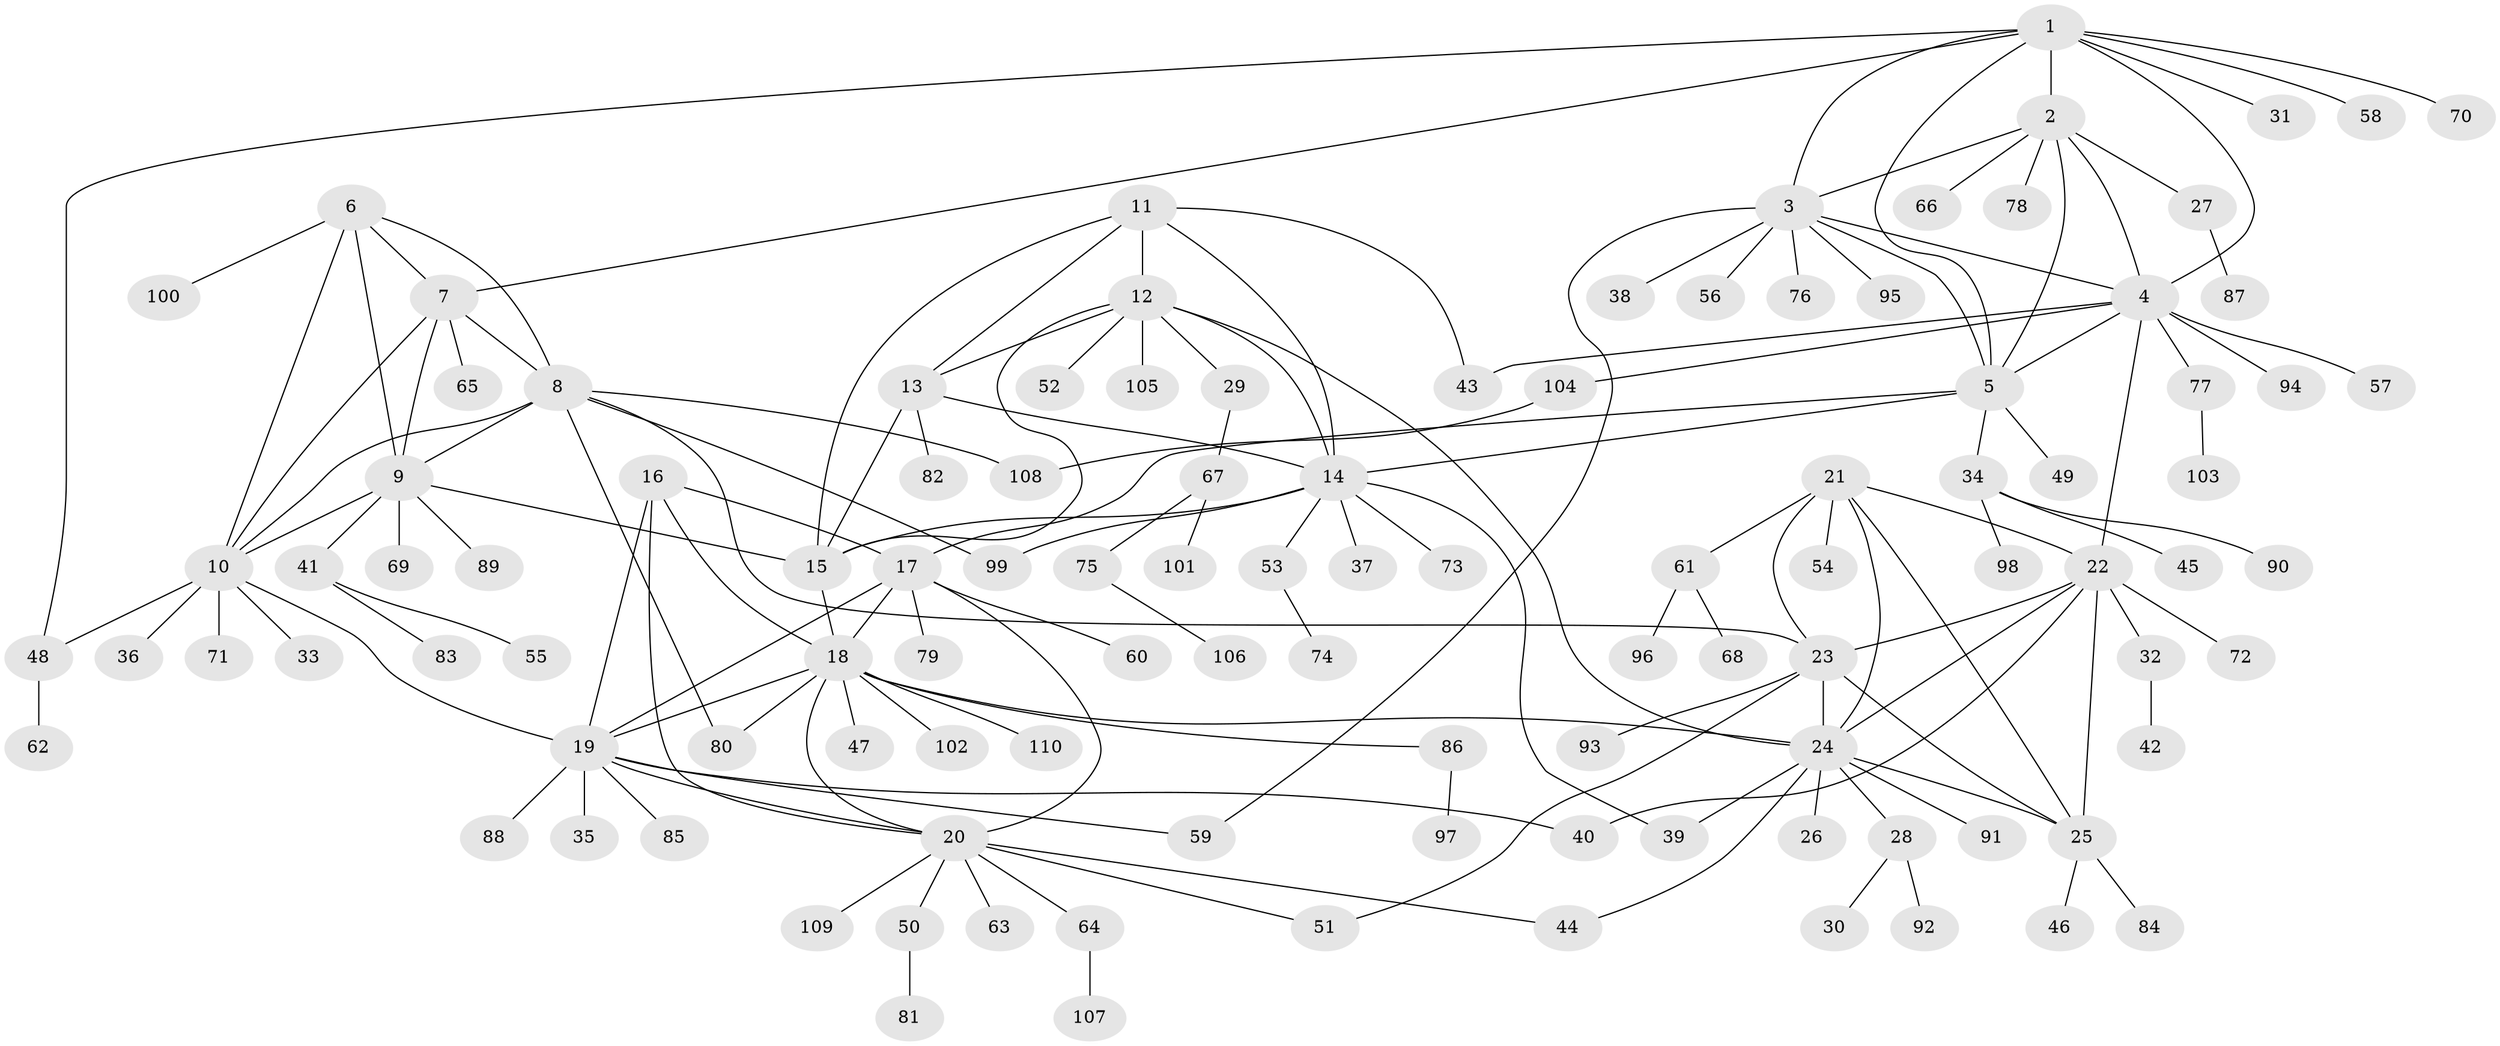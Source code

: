 // Generated by graph-tools (version 1.1) at 2025/50/03/09/25 03:50:30]
// undirected, 110 vertices, 155 edges
graph export_dot {
graph [start="1"]
  node [color=gray90,style=filled];
  1;
  2;
  3;
  4;
  5;
  6;
  7;
  8;
  9;
  10;
  11;
  12;
  13;
  14;
  15;
  16;
  17;
  18;
  19;
  20;
  21;
  22;
  23;
  24;
  25;
  26;
  27;
  28;
  29;
  30;
  31;
  32;
  33;
  34;
  35;
  36;
  37;
  38;
  39;
  40;
  41;
  42;
  43;
  44;
  45;
  46;
  47;
  48;
  49;
  50;
  51;
  52;
  53;
  54;
  55;
  56;
  57;
  58;
  59;
  60;
  61;
  62;
  63;
  64;
  65;
  66;
  67;
  68;
  69;
  70;
  71;
  72;
  73;
  74;
  75;
  76;
  77;
  78;
  79;
  80;
  81;
  82;
  83;
  84;
  85;
  86;
  87;
  88;
  89;
  90;
  91;
  92;
  93;
  94;
  95;
  96;
  97;
  98;
  99;
  100;
  101;
  102;
  103;
  104;
  105;
  106;
  107;
  108;
  109;
  110;
  1 -- 2;
  1 -- 3;
  1 -- 4;
  1 -- 5;
  1 -- 7;
  1 -- 31;
  1 -- 48;
  1 -- 58;
  1 -- 70;
  2 -- 3;
  2 -- 4;
  2 -- 5;
  2 -- 27;
  2 -- 66;
  2 -- 78;
  3 -- 4;
  3 -- 5;
  3 -- 38;
  3 -- 56;
  3 -- 59;
  3 -- 76;
  3 -- 95;
  4 -- 5;
  4 -- 22;
  4 -- 43;
  4 -- 57;
  4 -- 77;
  4 -- 94;
  4 -- 104;
  5 -- 14;
  5 -- 17;
  5 -- 34;
  5 -- 49;
  6 -- 7;
  6 -- 8;
  6 -- 9;
  6 -- 10;
  6 -- 100;
  7 -- 8;
  7 -- 9;
  7 -- 10;
  7 -- 65;
  8 -- 9;
  8 -- 10;
  8 -- 23;
  8 -- 80;
  8 -- 99;
  8 -- 108;
  9 -- 10;
  9 -- 15;
  9 -- 41;
  9 -- 69;
  9 -- 89;
  10 -- 19;
  10 -- 33;
  10 -- 36;
  10 -- 48;
  10 -- 71;
  11 -- 12;
  11 -- 13;
  11 -- 14;
  11 -- 15;
  11 -- 43;
  12 -- 13;
  12 -- 14;
  12 -- 15;
  12 -- 24;
  12 -- 29;
  12 -- 52;
  12 -- 105;
  13 -- 14;
  13 -- 15;
  13 -- 82;
  14 -- 15;
  14 -- 37;
  14 -- 39;
  14 -- 53;
  14 -- 73;
  14 -- 99;
  15 -- 18;
  16 -- 17;
  16 -- 18;
  16 -- 19;
  16 -- 20;
  17 -- 18;
  17 -- 19;
  17 -- 20;
  17 -- 60;
  17 -- 79;
  18 -- 19;
  18 -- 20;
  18 -- 24;
  18 -- 47;
  18 -- 80;
  18 -- 86;
  18 -- 102;
  18 -- 110;
  19 -- 20;
  19 -- 35;
  19 -- 40;
  19 -- 59;
  19 -- 85;
  19 -- 88;
  20 -- 44;
  20 -- 50;
  20 -- 51;
  20 -- 63;
  20 -- 64;
  20 -- 109;
  21 -- 22;
  21 -- 23;
  21 -- 24;
  21 -- 25;
  21 -- 54;
  21 -- 61;
  22 -- 23;
  22 -- 24;
  22 -- 25;
  22 -- 32;
  22 -- 40;
  22 -- 72;
  23 -- 24;
  23 -- 25;
  23 -- 51;
  23 -- 93;
  24 -- 25;
  24 -- 26;
  24 -- 28;
  24 -- 39;
  24 -- 44;
  24 -- 91;
  25 -- 46;
  25 -- 84;
  27 -- 87;
  28 -- 30;
  28 -- 92;
  29 -- 67;
  32 -- 42;
  34 -- 45;
  34 -- 90;
  34 -- 98;
  41 -- 55;
  41 -- 83;
  48 -- 62;
  50 -- 81;
  53 -- 74;
  61 -- 68;
  61 -- 96;
  64 -- 107;
  67 -- 75;
  67 -- 101;
  75 -- 106;
  77 -- 103;
  86 -- 97;
  104 -- 108;
}
